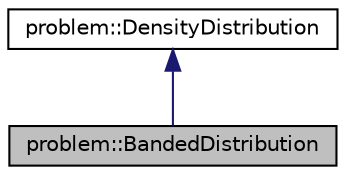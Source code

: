 digraph "problem::BandedDistribution"
{
 // LATEX_PDF_SIZE
  edge [fontname="Helvetica",fontsize="10",labelfontname="Helvetica",labelfontsize="10"];
  node [fontname="Helvetica",fontsize="10",shape=record];
  Node1 [label="problem::BandedDistribution",height=0.2,width=0.4,color="black", fillcolor="grey75", style="filled", fontcolor="black",tooltip=" "];
  Node2 -> Node1 [dir="back",color="midnightblue",fontsize="10",style="solid"];
  Node2 [label="problem::DensityDistribution",height=0.2,width=0.4,color="black", fillcolor="white", style="filled",URL="$classproblem_1_1DensityDistribution.html",tooltip=" "];
}
